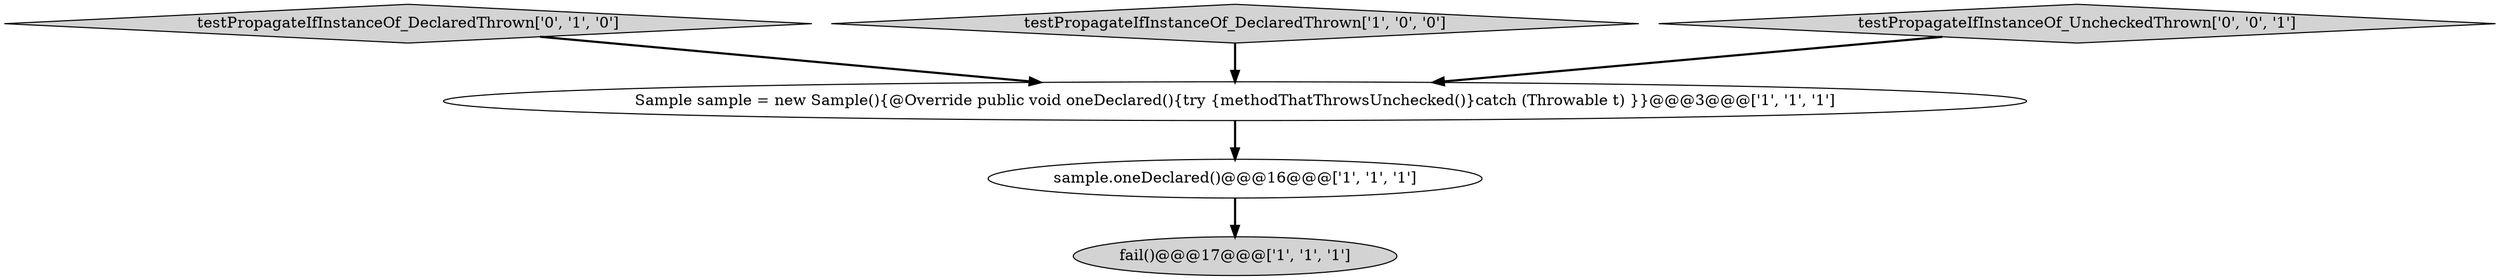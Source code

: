 digraph {
4 [style = filled, label = "testPropagateIfInstanceOf_DeclaredThrown['0', '1', '0']", fillcolor = lightgray, shape = diamond image = "AAA0AAABBB2BBB"];
1 [style = filled, label = "testPropagateIfInstanceOf_DeclaredThrown['1', '0', '0']", fillcolor = lightgray, shape = diamond image = "AAA0AAABBB1BBB"];
3 [style = filled, label = "sample.oneDeclared()@@@16@@@['1', '1', '1']", fillcolor = white, shape = ellipse image = "AAA0AAABBB1BBB"];
2 [style = filled, label = "Sample sample = new Sample(){@Override public void oneDeclared(){try {methodThatThrowsUnchecked()}catch (Throwable t) }}@@@3@@@['1', '1', '1']", fillcolor = white, shape = ellipse image = "AAA0AAABBB1BBB"];
0 [style = filled, label = "fail()@@@17@@@['1', '1', '1']", fillcolor = lightgray, shape = ellipse image = "AAA0AAABBB1BBB"];
5 [style = filled, label = "testPropagateIfInstanceOf_UncheckedThrown['0', '0', '1']", fillcolor = lightgray, shape = diamond image = "AAA0AAABBB3BBB"];
5->2 [style = bold, label=""];
1->2 [style = bold, label=""];
4->2 [style = bold, label=""];
3->0 [style = bold, label=""];
2->3 [style = bold, label=""];
}
